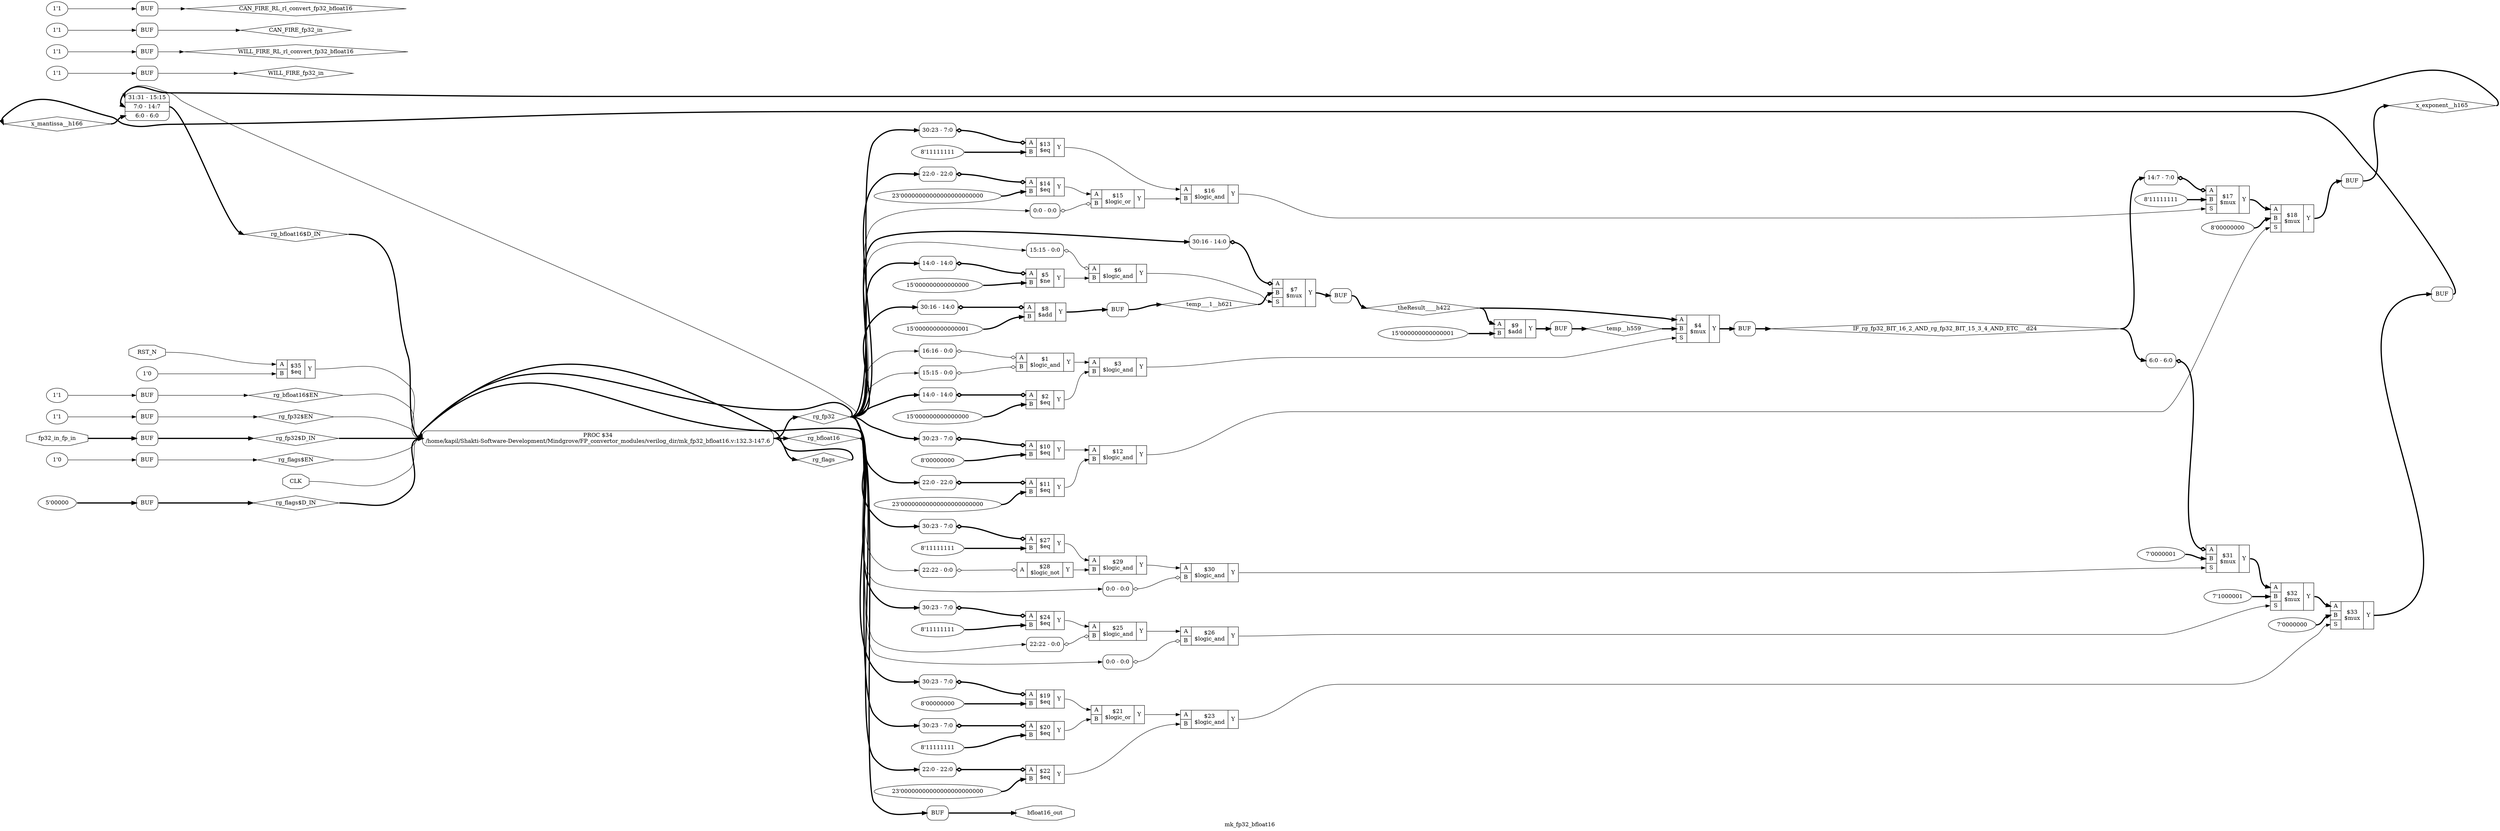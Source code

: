 digraph "mk_fp32_bfloat16" {
label="mk_fp32_bfloat16";
rankdir="LR";
remincross=true;
n38 [ shape=diamond, label="x_mantissa__h166", color="black", fontcolor="black" ];
n39 [ shape=diamond, label="x_exponent__h165", color="black", fontcolor="black" ];
n40 [ shape=diamond, label="temp__h559", color="black", fontcolor="black" ];
n41 [ shape=diamond, label="temp___1__h621", color="black", fontcolor="black" ];
n42 [ shape=diamond, label="_theResult____h422", color="black", fontcolor="black" ];
n43 [ shape=diamond, label="IF_rg_fp32_BIT_16_2_AND_rg_fp32_BIT_15_3_4_AND_ETC___d24", color="black", fontcolor="black" ];
n44 [ shape=diamond, label="WILL_FIRE_fp32_in", color="black", fontcolor="black" ];
n45 [ shape=diamond, label="WILL_FIRE_RL_rl_convert_fp32_bfloat16", color="black", fontcolor="black" ];
n46 [ shape=diamond, label="CAN_FIRE_fp32_in", color="black", fontcolor="black" ];
n47 [ shape=diamond, label="CAN_FIRE_RL_rl_convert_fp32_bfloat16", color="black", fontcolor="black" ];
n48 [ shape=diamond, label="rg_fp32$EN", color="black", fontcolor="black" ];
n49 [ shape=diamond, label="rg_fp32$D_IN", color="black", fontcolor="black" ];
n50 [ shape=diamond, label="rg_fp32", color="black", fontcolor="black" ];
n51 [ shape=diamond, label="rg_flags$EN", color="black", fontcolor="black" ];
n52 [ shape=diamond, label="rg_flags$D_IN", color="black", fontcolor="black" ];
n53 [ shape=diamond, label="rg_flags", color="black", fontcolor="black" ];
n54 [ shape=diamond, label="rg_bfloat16$EN", color="black", fontcolor="black" ];
n55 [ shape=diamond, label="rg_bfloat16$D_IN", color="black", fontcolor="black" ];
n56 [ shape=diamond, label="rg_bfloat16", color="black", fontcolor="black" ];
n57 [ shape=octagon, label="bfloat16_out", color="black", fontcolor="black" ];
n58 [ shape=octagon, label="fp32_in_fp_in", color="black", fontcolor="black" ];
n59 [ shape=octagon, label="RST_N", color="black", fontcolor="black" ];
n60 [ shape=octagon, label="CLK", color="black", fontcolor="black" ];
v0 [ label="1'0" ];
c64 [ shape=record, label="{{<p61> A|<p62> B}|$35\n$eq|{<p63> Y}}",  ];
v1 [ label="7'0000000" ];
c66 [ shape=record, label="{{<p61> A|<p62> B|<p65> S}|$33\n$mux|{<p63> Y}}",  ];
v2 [ label="7'1000001" ];
c67 [ shape=record, label="{{<p61> A|<p62> B|<p65> S}|$32\n$mux|{<p63> Y}}",  ];
v3 [ label="7'0000001" ];
c68 [ shape=record, label="{{<p61> A|<p62> B|<p65> S}|$31\n$mux|{<p63> Y}}",  ];
x4 [ shape=record, style=rounded, label="<s0> 6:0 - 6:0 ", color="black", fontcolor="black" ];
x4:e -> c68:p61:w [arrowhead=odiamond, arrowtail=odiamond, dir=both, color="black", fontcolor="black", style="setlinewidth(3)", label=""];
c69 [ shape=record, label="{{<p61> A|<p62> B}|$30\n$logic_and|{<p63> Y}}",  ];
x5 [ shape=record, style=rounded, label="<s0> 0:0 - 0:0 ", color="black", fontcolor="black" ];
x5:e -> c69:p62:w [arrowhead=odiamond, arrowtail=odiamond, dir=both, color="black", fontcolor="black", label=""];
c70 [ shape=record, label="{{<p61> A|<p62> B}|$29\n$logic_and|{<p63> Y}}",  ];
c71 [ shape=record, label="{{<p61> A}|$28\n$logic_not|{<p63> Y}}",  ];
x6 [ shape=record, style=rounded, label="<s0> 22:22 - 0:0 ", color="black", fontcolor="black" ];
x6:e -> c71:p61:w [arrowhead=odiamond, arrowtail=odiamond, dir=both, color="black", fontcolor="black", label=""];
v7 [ label="8'11111111" ];
c72 [ shape=record, label="{{<p61> A|<p62> B}|$27\n$eq|{<p63> Y}}",  ];
x8 [ shape=record, style=rounded, label="<s0> 30:23 - 7:0 ", color="black", fontcolor="black" ];
x8:e -> c72:p61:w [arrowhead=odiamond, arrowtail=odiamond, dir=both, color="black", fontcolor="black", style="setlinewidth(3)", label=""];
c73 [ shape=record, label="{{<p61> A|<p62> B}|$26\n$logic_and|{<p63> Y}}",  ];
x9 [ shape=record, style=rounded, label="<s0> 0:0 - 0:0 ", color="black", fontcolor="black" ];
x9:e -> c73:p62:w [arrowhead=odiamond, arrowtail=odiamond, dir=both, color="black", fontcolor="black", label=""];
c74 [ shape=record, label="{{<p61> A|<p62> B}|$25\n$logic_and|{<p63> Y}}",  ];
x10 [ shape=record, style=rounded, label="<s0> 22:22 - 0:0 ", color="black", fontcolor="black" ];
x10:e -> c74:p62:w [arrowhead=odiamond, arrowtail=odiamond, dir=both, color="black", fontcolor="black", label=""];
v11 [ label="8'11111111" ];
c75 [ shape=record, label="{{<p61> A|<p62> B}|$24\n$eq|{<p63> Y}}",  ];
x12 [ shape=record, style=rounded, label="<s0> 30:23 - 7:0 ", color="black", fontcolor="black" ];
x12:e -> c75:p61:w [arrowhead=odiamond, arrowtail=odiamond, dir=both, color="black", fontcolor="black", style="setlinewidth(3)", label=""];
c76 [ shape=record, label="{{<p61> A|<p62> B}|$23\n$logic_and|{<p63> Y}}",  ];
v13 [ label="23'00000000000000000000000" ];
c77 [ shape=record, label="{{<p61> A|<p62> B}|$22\n$eq|{<p63> Y}}",  ];
x14 [ shape=record, style=rounded, label="<s0> 22:0 - 22:0 ", color="black", fontcolor="black" ];
x14:e -> c77:p61:w [arrowhead=odiamond, arrowtail=odiamond, dir=both, color="black", fontcolor="black", style="setlinewidth(3)", label=""];
c78 [ shape=record, label="{{<p61> A|<p62> B}|$21\n$logic_or|{<p63> Y}}",  ];
v15 [ label="8'11111111" ];
c79 [ shape=record, label="{{<p61> A|<p62> B}|$20\n$eq|{<p63> Y}}",  ];
x16 [ shape=record, style=rounded, label="<s0> 30:23 - 7:0 ", color="black", fontcolor="black" ];
x16:e -> c79:p61:w [arrowhead=odiamond, arrowtail=odiamond, dir=both, color="black", fontcolor="black", style="setlinewidth(3)", label=""];
v17 [ label="8'00000000" ];
c80 [ shape=record, label="{{<p61> A|<p62> B}|$19\n$eq|{<p63> Y}}",  ];
x18 [ shape=record, style=rounded, label="<s0> 30:23 - 7:0 ", color="black", fontcolor="black" ];
x18:e -> c80:p61:w [arrowhead=odiamond, arrowtail=odiamond, dir=both, color="black", fontcolor="black", style="setlinewidth(3)", label=""];
v19 [ label="8'00000000" ];
c81 [ shape=record, label="{{<p61> A|<p62> B|<p65> S}|$18\n$mux|{<p63> Y}}",  ];
v20 [ label="8'11111111" ];
c82 [ shape=record, label="{{<p61> A|<p62> B|<p65> S}|$17\n$mux|{<p63> Y}}",  ];
x21 [ shape=record, style=rounded, label="<s0> 14:7 - 7:0 ", color="black", fontcolor="black" ];
x21:e -> c82:p61:w [arrowhead=odiamond, arrowtail=odiamond, dir=both, color="black", fontcolor="black", style="setlinewidth(3)", label=""];
c83 [ shape=record, label="{{<p61> A|<p62> B}|$16\n$logic_and|{<p63> Y}}",  ];
c84 [ shape=record, label="{{<p61> A|<p62> B}|$15\n$logic_or|{<p63> Y}}",  ];
x22 [ shape=record, style=rounded, label="<s0> 0:0 - 0:0 ", color="black", fontcolor="black" ];
x22:e -> c84:p62:w [arrowhead=odiamond, arrowtail=odiamond, dir=both, color="black", fontcolor="black", label=""];
v23 [ label="23'00000000000000000000000" ];
c85 [ shape=record, label="{{<p61> A|<p62> B}|$14\n$eq|{<p63> Y}}",  ];
x24 [ shape=record, style=rounded, label="<s0> 22:0 - 22:0 ", color="black", fontcolor="black" ];
x24:e -> c85:p61:w [arrowhead=odiamond, arrowtail=odiamond, dir=both, color="black", fontcolor="black", style="setlinewidth(3)", label=""];
v25 [ label="8'11111111" ];
c86 [ shape=record, label="{{<p61> A|<p62> B}|$13\n$eq|{<p63> Y}}",  ];
x26 [ shape=record, style=rounded, label="<s0> 30:23 - 7:0 ", color="black", fontcolor="black" ];
x26:e -> c86:p61:w [arrowhead=odiamond, arrowtail=odiamond, dir=both, color="black", fontcolor="black", style="setlinewidth(3)", label=""];
c87 [ shape=record, label="{{<p61> A|<p62> B}|$12\n$logic_and|{<p63> Y}}",  ];
v27 [ label="23'00000000000000000000000" ];
c88 [ shape=record, label="{{<p61> A|<p62> B}|$11\n$eq|{<p63> Y}}",  ];
x28 [ shape=record, style=rounded, label="<s0> 22:0 - 22:0 ", color="black", fontcolor="black" ];
x28:e -> c88:p61:w [arrowhead=odiamond, arrowtail=odiamond, dir=both, color="black", fontcolor="black", style="setlinewidth(3)", label=""];
v29 [ label="8'00000000" ];
c89 [ shape=record, label="{{<p61> A|<p62> B}|$10\n$eq|{<p63> Y}}",  ];
x30 [ shape=record, style=rounded, label="<s0> 30:23 - 7:0 ", color="black", fontcolor="black" ];
x30:e -> c89:p61:w [arrowhead=odiamond, arrowtail=odiamond, dir=both, color="black", fontcolor="black", style="setlinewidth(3)", label=""];
v31 [ label="15'000000000000001" ];
c90 [ shape=record, label="{{<p61> A|<p62> B}|$9\n$add|{<p63> Y}}",  ];
v32 [ label="15'000000000000001" ];
c91 [ shape=record, label="{{<p61> A|<p62> B}|$8\n$add|{<p63> Y}}",  ];
x33 [ shape=record, style=rounded, label="<s0> 30:16 - 14:0 ", color="black", fontcolor="black" ];
x33:e -> c91:p61:w [arrowhead=odiamond, arrowtail=odiamond, dir=both, color="black", fontcolor="black", style="setlinewidth(3)", label=""];
c92 [ shape=record, label="{{<p61> A|<p62> B|<p65> S}|$7\n$mux|{<p63> Y}}",  ];
x34 [ shape=record, style=rounded, label="<s0> 30:16 - 14:0 ", color="black", fontcolor="black" ];
x34:e -> c92:p61:w [arrowhead=odiamond, arrowtail=odiamond, dir=both, color="black", fontcolor="black", style="setlinewidth(3)", label=""];
c93 [ shape=record, label="{{<p61> A|<p62> B}|$6\n$logic_and|{<p63> Y}}",  ];
x35 [ shape=record, style=rounded, label="<s0> 15:15 - 0:0 ", color="black", fontcolor="black" ];
x35:e -> c93:p61:w [arrowhead=odiamond, arrowtail=odiamond, dir=both, color="black", fontcolor="black", label=""];
v36 [ label="15'000000000000000" ];
c94 [ shape=record, label="{{<p61> A|<p62> B}|$5\n$ne|{<p63> Y}}",  ];
x37 [ shape=record, style=rounded, label="<s0> 14:0 - 14:0 ", color="black", fontcolor="black" ];
x37:e -> c94:p61:w [arrowhead=odiamond, arrowtail=odiamond, dir=both, color="black", fontcolor="black", style="setlinewidth(3)", label=""];
c95 [ shape=record, label="{{<p61> A|<p62> B|<p65> S}|$4\n$mux|{<p63> Y}}",  ];
c96 [ shape=record, label="{{<p61> A|<p62> B}|$3\n$logic_and|{<p63> Y}}",  ];
v38 [ label="15'000000000000000" ];
c97 [ shape=record, label="{{<p61> A|<p62> B}|$2\n$eq|{<p63> Y}}",  ];
x39 [ shape=record, style=rounded, label="<s0> 14:0 - 14:0 ", color="black", fontcolor="black" ];
x39:e -> c97:p61:w [arrowhead=odiamond, arrowtail=odiamond, dir=both, color="black", fontcolor="black", style="setlinewidth(3)", label=""];
c98 [ shape=record, label="{{<p61> A|<p62> B}|$1\n$logic_and|{<p63> Y}}",  ];
x40 [ shape=record, style=rounded, label="<s0> 15:15 - 0:0 ", color="black", fontcolor="black" ];
x40:e -> c98:p62:w [arrowhead=odiamond, arrowtail=odiamond, dir=both, color="black", fontcolor="black", label=""];
x41 [ shape=record, style=rounded, label="<s0> 16:16 - 0:0 ", color="black", fontcolor="black" ];
x41:e -> c98:p61:w [arrowhead=odiamond, arrowtail=odiamond, dir=both, color="black", fontcolor="black", label=""];
p42 [shape=box, style=rounded, label="PROC $34\n/home/kapil/Shakti-Software-Development/Mindgrove/FP_convertor_modules/verilog_dir/mk_fp32_bfloat16.v:132.3-147.6"];
v43 [ label="1'1" ];
x44 [shape=box, style=rounded, label="BUF", ];
v45 [ label="1'1" ];
x46 [shape=box, style=rounded, label="BUF", ];
x47 [shape=box, style=rounded, label="BUF", ];
v48 [ label="1'1" ];
x49 [shape=box, style=rounded, label="BUF", ];
v50 [ label="1'1" ];
x51 [shape=box, style=rounded, label="BUF", ];
x52 [ shape=record, style=rounded, label="<s2> 31:31 - 15:15 |<s1> 7:0 - 14:7 |<s0> 6:0 - 6:0 ", color="black", fontcolor="black" ];
v53 [ label="1'1" ];
x54 [shape=box, style=rounded, label="BUF", ];
v55 [ label="5'00000" ];
x56 [shape=box, style=rounded, label="BUF", ];
v57 [ label="1'0" ];
x58 [shape=box, style=rounded, label="BUF", ];
x59 [shape=box, style=rounded, label="BUF", ];
v60 [ label="1'1" ];
x61 [shape=box, style=rounded, label="BUF", ];
x62 [shape=box, style=rounded, label="BUF", ];
x63 [shape=box, style=rounded, label="BUF", ];
x64 [shape=box, style=rounded, label="BUF", ];
x65 [shape=box, style=rounded, label="BUF", ];
x66 [shape=box, style=rounded, label="BUF", ];
x67 [shape=box, style=rounded, label="BUF", ];
c64:p63:e -> p42:w [color="black", fontcolor="black", label=""];
c71:p63:e -> c70:p62:w [color="black", fontcolor="black", label=""];
c72:p63:e -> c70:p61:w [color="black", fontcolor="black", label=""];
c73:p63:e -> c67:p65:w [color="black", fontcolor="black", label=""];
c74:p63:e -> c73:p61:w [color="black", fontcolor="black", label=""];
c75:p63:e -> c74:p61:w [color="black", fontcolor="black", label=""];
c76:p63:e -> c66:p65:w [color="black", fontcolor="black", label=""];
c77:p63:e -> c76:p62:w [color="black", fontcolor="black", label=""];
c78:p63:e -> c76:p61:w [color="black", fontcolor="black", label=""];
c79:p63:e -> c78:p62:w [color="black", fontcolor="black", label=""];
c80:p63:e -> c78:p61:w [color="black", fontcolor="black", label=""];
c81:p63:e -> x66:w [color="black", fontcolor="black", style="setlinewidth(3)", label=""];
c82:p63:e -> c81:p61:w [color="black", fontcolor="black", style="setlinewidth(3)", label=""];
c83:p63:e -> c82:p65:w [color="black", fontcolor="black", label=""];
c84:p63:e -> c83:p62:w [color="black", fontcolor="black", label=""];
c85:p63:e -> c84:p61:w [color="black", fontcolor="black", label=""];
c86:p63:e -> c83:p61:w [color="black", fontcolor="black", label=""];
c87:p63:e -> c81:p65:w [color="black", fontcolor="black", label=""];
c88:p63:e -> c87:p62:w [color="black", fontcolor="black", label=""];
c89:p63:e -> c87:p61:w [color="black", fontcolor="black", label=""];
c90:p63:e -> x65:w [color="black", fontcolor="black", style="setlinewidth(3)", label=""];
c91:p63:e -> x64:w [color="black", fontcolor="black", style="setlinewidth(3)", label=""];
c92:p63:e -> x63:w [color="black", fontcolor="black", style="setlinewidth(3)", label=""];
c93:p63:e -> c92:p65:w [color="black", fontcolor="black", label=""];
c94:p63:e -> c93:p62:w [color="black", fontcolor="black", label=""];
c95:p63:e -> x62:w [color="black", fontcolor="black", style="setlinewidth(3)", label=""];
c96:p63:e -> c95:p65:w [color="black", fontcolor="black", label=""];
c97:p63:e -> c96:p62:w [color="black", fontcolor="black", label=""];
c98:p63:e -> c96:p61:w [color="black", fontcolor="black", label=""];
x67:e -> n38:w [color="black", fontcolor="black", style="setlinewidth(3)", label=""];
n38:e -> x52:s0:w [color="black", fontcolor="black", style="setlinewidth(3)", label=""];
x66:e -> n39:w [color="black", fontcolor="black", style="setlinewidth(3)", label=""];
n39:e -> x52:s1:w [color="black", fontcolor="black", style="setlinewidth(3)", label=""];
x65:e -> n40:w [color="black", fontcolor="black", style="setlinewidth(3)", label=""];
n40:e -> c95:p62:w [color="black", fontcolor="black", style="setlinewidth(3)", label=""];
x64:e -> n41:w [color="black", fontcolor="black", style="setlinewidth(3)", label=""];
n41:e -> c92:p62:w [color="black", fontcolor="black", style="setlinewidth(3)", label=""];
x63:e -> n42:w [color="black", fontcolor="black", style="setlinewidth(3)", label=""];
n42:e -> c90:p61:w [color="black", fontcolor="black", style="setlinewidth(3)", label=""];
n42:e -> c95:p61:w [color="black", fontcolor="black", style="setlinewidth(3)", label=""];
x62:e -> n43:w [color="black", fontcolor="black", style="setlinewidth(3)", label=""];
n43:e -> x21:s0:w [color="black", fontcolor="black", style="setlinewidth(3)", label=""];
n43:e -> x4:s0:w [color="black", fontcolor="black", style="setlinewidth(3)", label=""];
x46:e -> n44:w [color="black", fontcolor="black", label=""];
x51:e -> n45:w [color="black", fontcolor="black", label=""];
x44:e -> n46:w [color="black", fontcolor="black", label=""];
x49:e -> n47:w [color="black", fontcolor="black", label=""];
x61:e -> n48:w [color="black", fontcolor="black", label=""];
n48:e -> p42:w [color="black", fontcolor="black", label=""];
x59:e -> n49:w [color="black", fontcolor="black", style="setlinewidth(3)", label=""];
n49:e -> p42:w [color="black", fontcolor="black", style="setlinewidth(3)", label=""];
c66:p63:e -> x67:w [color="black", fontcolor="black", style="setlinewidth(3)", label=""];
p42:e -> n50:w [color="black", fontcolor="black", style="setlinewidth(3)", label=""];
n50:e -> p42:w [color="black", fontcolor="black", style="setlinewidth(3)", label=""];
n50:e -> x10:s0:w [color="black", fontcolor="black", label=""];
n50:e -> x12:s0:w [color="black", fontcolor="black", style="setlinewidth(3)", label=""];
n50:e -> x14:s0:w [color="black", fontcolor="black", style="setlinewidth(3)", label=""];
n50:e -> x16:s0:w [color="black", fontcolor="black", style="setlinewidth(3)", label=""];
n50:e -> x18:s0:w [color="black", fontcolor="black", style="setlinewidth(3)", label=""];
n50:e -> x22:s0:w [color="black", fontcolor="black", label=""];
n50:e -> x24:s0:w [color="black", fontcolor="black", style="setlinewidth(3)", label=""];
n50:e -> x26:s0:w [color="black", fontcolor="black", style="setlinewidth(3)", label=""];
n50:e -> x28:s0:w [color="black", fontcolor="black", style="setlinewidth(3)", label=""];
n50:e -> x30:s0:w [color="black", fontcolor="black", style="setlinewidth(3)", label=""];
n50:e -> x33:s0:w [color="black", fontcolor="black", style="setlinewidth(3)", label=""];
n50:e -> x34:s0:w [color="black", fontcolor="black", style="setlinewidth(3)", label=""];
n50:e -> x35:s0:w [color="black", fontcolor="black", label=""];
n50:e -> x37:s0:w [color="black", fontcolor="black", style="setlinewidth(3)", label=""];
n50:e -> x39:s0:w [color="black", fontcolor="black", style="setlinewidth(3)", label=""];
n50:e -> x40:s0:w [color="black", fontcolor="black", label=""];
n50:e -> x41:s0:w [color="black", fontcolor="black", label=""];
n50:e -> x52:s2:w [color="black", fontcolor="black", label=""];
n50:e -> x5:s0:w [color="black", fontcolor="black", label=""];
n50:e -> x6:s0:w [color="black", fontcolor="black", label=""];
n50:e -> x8:s0:w [color="black", fontcolor="black", style="setlinewidth(3)", label=""];
n50:e -> x9:s0:w [color="black", fontcolor="black", label=""];
x58:e -> n51:w [color="black", fontcolor="black", label=""];
n51:e -> p42:w [color="black", fontcolor="black", label=""];
x56:e -> n52:w [color="black", fontcolor="black", style="setlinewidth(3)", label=""];
n52:e -> p42:w [color="black", fontcolor="black", style="setlinewidth(3)", label=""];
p42:e -> n53:w [color="black", fontcolor="black", style="setlinewidth(3)", label=""];
n53:e -> p42:w [color="black", fontcolor="black", style="setlinewidth(3)", label=""];
x54:e -> n54:w [color="black", fontcolor="black", label=""];
n54:e -> p42:w [color="black", fontcolor="black", label=""];
x52:e -> n55:w [color="black", fontcolor="black", style="setlinewidth(3)", label=""];
n55:e -> p42:w [color="black", fontcolor="black", style="setlinewidth(3)", label=""];
p42:e -> n56:w [color="black", fontcolor="black", style="setlinewidth(3)", label=""];
n56:e -> p42:w [color="black", fontcolor="black", style="setlinewidth(3)", label=""];
n56:e -> x47:w [color="black", fontcolor="black", style="setlinewidth(3)", label=""];
x47:e -> n57:w [color="black", fontcolor="black", style="setlinewidth(3)", label=""];
n58:e -> x59:w [color="black", fontcolor="black", style="setlinewidth(3)", label=""];
n59:e -> c64:p61:w [color="black", fontcolor="black", label=""];
c67:p63:e -> c66:p61:w [color="black", fontcolor="black", style="setlinewidth(3)", label=""];
n60:e -> p42:w [color="black", fontcolor="black", label=""];
c68:p63:e -> c67:p61:w [color="black", fontcolor="black", style="setlinewidth(3)", label=""];
c69:p63:e -> c68:p65:w [color="black", fontcolor="black", label=""];
c70:p63:e -> c69:p61:w [color="black", fontcolor="black", label=""];
v0:e -> c64:p62:w [color="black", fontcolor="black", label=""];
v1:e -> c66:p62:w [color="black", fontcolor="black", style="setlinewidth(3)", label=""];
v11:e -> c75:p62:w [color="black", fontcolor="black", style="setlinewidth(3)", label=""];
v13:e -> c77:p62:w [color="black", fontcolor="black", style="setlinewidth(3)", label=""];
v15:e -> c79:p62:w [color="black", fontcolor="black", style="setlinewidth(3)", label=""];
v17:e -> c80:p62:w [color="black", fontcolor="black", style="setlinewidth(3)", label=""];
v19:e -> c81:p62:w [color="black", fontcolor="black", style="setlinewidth(3)", label=""];
v2:e -> c67:p62:w [color="black", fontcolor="black", style="setlinewidth(3)", label=""];
v20:e -> c82:p62:w [color="black", fontcolor="black", style="setlinewidth(3)", label=""];
v23:e -> c85:p62:w [color="black", fontcolor="black", style="setlinewidth(3)", label=""];
v25:e -> c86:p62:w [color="black", fontcolor="black", style="setlinewidth(3)", label=""];
v27:e -> c88:p62:w [color="black", fontcolor="black", style="setlinewidth(3)", label=""];
v29:e -> c89:p62:w [color="black", fontcolor="black", style="setlinewidth(3)", label=""];
v3:e -> c68:p62:w [color="black", fontcolor="black", style="setlinewidth(3)", label=""];
v31:e -> c90:p62:w [color="black", fontcolor="black", style="setlinewidth(3)", label=""];
v32:e -> c91:p62:w [color="black", fontcolor="black", style="setlinewidth(3)", label=""];
v36:e -> c94:p62:w [color="black", fontcolor="black", style="setlinewidth(3)", label=""];
v38:e -> c97:p62:w [color="black", fontcolor="black", style="setlinewidth(3)", label=""];
v43:e -> x44:w [color="black", fontcolor="black", label=""];
v45:e -> x46:w [color="black", fontcolor="black", label=""];
v48:e -> x49:w [color="black", fontcolor="black", label=""];
v50:e -> x51:w [color="black", fontcolor="black", label=""];
v53:e -> x54:w [color="black", fontcolor="black", label=""];
v55:e -> x56:w [color="black", fontcolor="black", style="setlinewidth(3)", label=""];
v57:e -> x58:w [color="black", fontcolor="black", label=""];
v60:e -> x61:w [color="black", fontcolor="black", label=""];
v7:e -> c72:p62:w [color="black", fontcolor="black", style="setlinewidth(3)", label=""];
}
